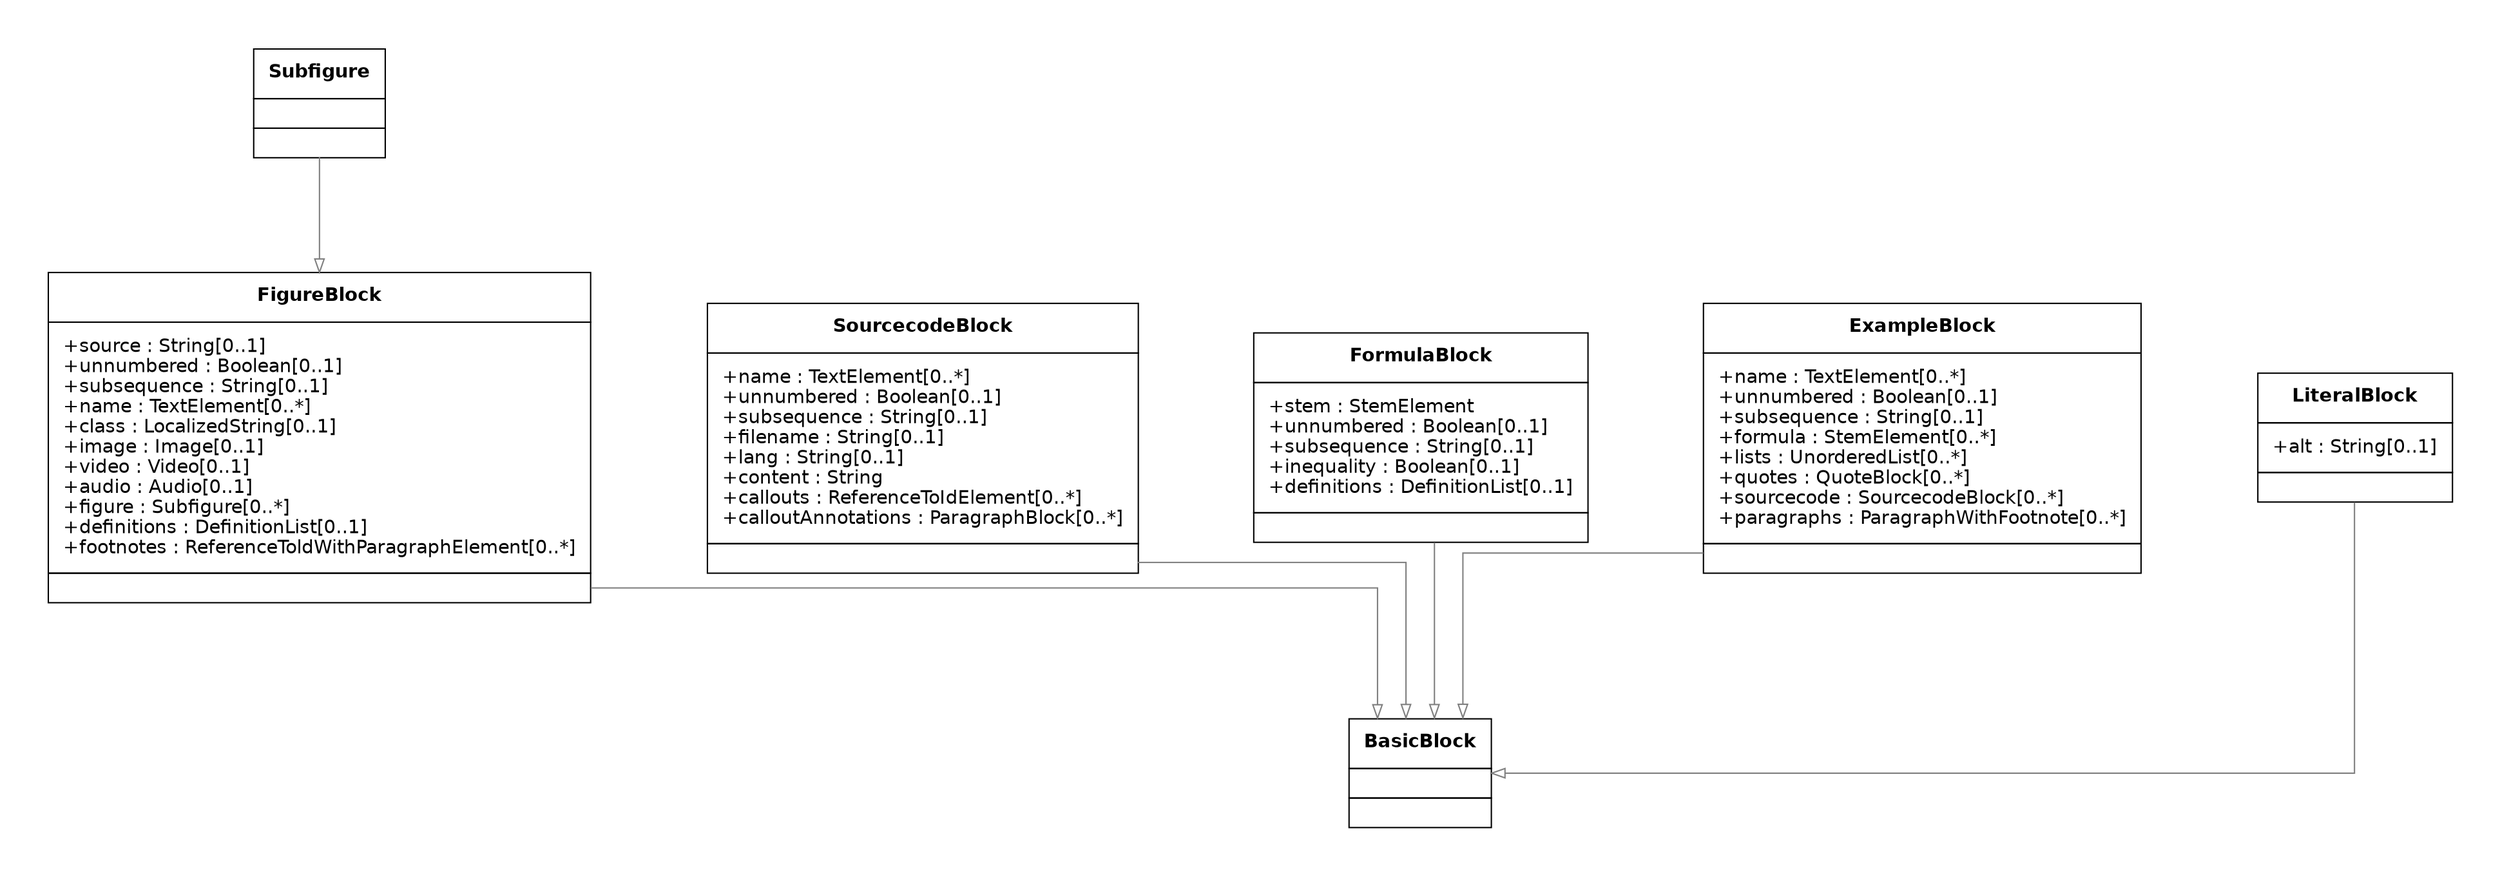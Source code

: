 digraph G {
  graph [splines="ortho" pad=0.5 ranksep="1.2.equally" nodesep="1.2.equally"]
  edge [color="gray50"]
  node [shape="box" fontname="Helvetica-bold"]

  BasicBlock [
    shape="plain"
    fontname="Helvetica"
    label=<<TABLE BORDER="0" CELLBORDER="1" CELLSPACING="0" CELLPADDING="10">
    <TR>
    <TD><TABLE BORDER="0" CELLPADDING="0" CELLSPACING="0">
    <TR><TD ALIGN="CENTER"><B>BasicBlock</B></TD></TR>
  </TABLE>
  </TD>
  </TR>
  
  <TR>
    <TD><TABLE BORDER="0" CELLPADDING="0" CELLSPACING="0">
    <TR><TD ALIGN="LEFT"></TD></TR>
  </TABLE></TD>
  </TR>
  
  <TR>
    <TD><TABLE BORDER="0" CELLPADDING="0" CELLSPACING="0">
    <TR><TD ALIGN="LEFT"></TD></TR>
  </TABLE></TD>
  </TR>
  
  </TABLE>>]
  
  FigureBlock [
    shape="plain"
    fontname="Helvetica"
    label=<<TABLE BORDER="0" CELLBORDER="1" CELLSPACING="0" CELLPADDING="10">
    <TR>
    <TD><TABLE BORDER="0" CELLPADDING="0" CELLSPACING="0">
    <TR><TD ALIGN="CENTER"><B>FigureBlock</B></TD></TR>
  </TABLE>
  </TD>
  </TR>
  
  <TR>
    <TD><TABLE BORDER="0" CELLPADDING="0" CELLSPACING="0">
              <TR><TD ALIGN="LEFT">+source : String&#91;0..1&#93;</TD></TR>
            <TR><TD ALIGN="LEFT">+unnumbered : Boolean&#91;0..1&#93;</TD></TR>
            <TR><TD ALIGN="LEFT">+subsequence : String&#91;0..1&#93;</TD></TR>
            <TR><TD ALIGN="LEFT">+name : TextElement&#91;0..*&#93;</TD></TR>
            <TR><TD ALIGN="LEFT">+class : LocalizedString&#91;0..1&#93;</TD></TR>
            <TR><TD ALIGN="LEFT">+image : Image&#91;0..1&#93;</TD></TR>
            <TR><TD ALIGN="LEFT">+video : Video&#91;0..1&#93;</TD></TR>
            <TR><TD ALIGN="LEFT">+audio : Audio&#91;0..1&#93;</TD></TR>
            <TR><TD ALIGN="LEFT">+figure : Subfigure&#91;0..*&#93;</TD></TR>
            <TR><TD ALIGN="LEFT">+definitions : DefinitionList&#91;0..1&#93;</TD></TR>
            <TR><TD ALIGN="LEFT">+footnotes : ReferenceToldWithParagraphElement&#91;0..*&#93;</TD></TR>
  </TABLE>
        </TD>
  </TR>
  
  <TR>
    <TD><TABLE BORDER="0" CELLPADDING="0" CELLSPACING="0">
    <TR><TD ALIGN="LEFT"></TD></TR>
  </TABLE></TD>
  </TR>
  
  </TABLE>>]
  
  Subfigure [
    shape="plain"
    fontname="Helvetica"
    label=<<TABLE BORDER="0" CELLBORDER="1" CELLSPACING="0" CELLPADDING="10">
    <TR>
    <TD><TABLE BORDER="0" CELLPADDING="0" CELLSPACING="0">
    <TR><TD ALIGN="CENTER"><B>Subfigure</B></TD></TR>
  </TABLE>
  </TD>
  </TR>
  
  <TR>
    <TD><TABLE BORDER="0" CELLPADDING="0" CELLSPACING="0">
    <TR><TD ALIGN="LEFT"></TD></TR>
  </TABLE></TD>
  </TR>
  
  <TR>
    <TD><TABLE BORDER="0" CELLPADDING="0" CELLSPACING="0">
    <TR><TD ALIGN="LEFT"></TD></TR>
  </TABLE></TD>
  </TR>
  
  </TABLE>>]
  
  SourcecodeBlock [
    shape="plain"
    fontname="Helvetica"
    label=<<TABLE BORDER="0" CELLBORDER="1" CELLSPACING="0" CELLPADDING="10">
    <TR>
    <TD><TABLE BORDER="0" CELLPADDING="0" CELLSPACING="0">
    <TR><TD ALIGN="CENTER"><B>SourcecodeBlock</B></TD></TR>
  </TABLE>
  </TD>
  </TR>
  
  <TR>
    <TD><TABLE BORDER="0" CELLPADDING="0" CELLSPACING="0">
              <TR><TD ALIGN="LEFT">+name : TextElement&#91;0..*&#93;</TD></TR>
            <TR><TD ALIGN="LEFT">+unnumbered : Boolean&#91;0..1&#93;</TD></TR>
            <TR><TD ALIGN="LEFT">+subsequence : String&#91;0..1&#93;</TD></TR>
            <TR><TD ALIGN="LEFT">+filename : String&#91;0..1&#93;</TD></TR>
            <TR><TD ALIGN="LEFT">+lang : String&#91;0..1&#93;</TD></TR>
            <TR><TD ALIGN="LEFT">+content : String</TD></TR>
            <TR><TD ALIGN="LEFT">+callouts : ReferenceToIdElement&#91;0..*&#93;</TD></TR>
            <TR><TD ALIGN="LEFT">+calloutAnnotations : ParagraphBlock&#91;0..*&#93;</TD></TR>
  </TABLE>
        </TD>
  </TR>
  
  <TR>
    <TD><TABLE BORDER="0" CELLPADDING="0" CELLSPACING="0">
    <TR><TD ALIGN="LEFT"></TD></TR>
  </TABLE></TD>
  </TR>
  
  </TABLE>>]
  
  FormulaBlock [
    shape="plain"
    fontname="Helvetica"
    label=<<TABLE BORDER="0" CELLBORDER="1" CELLSPACING="0" CELLPADDING="10">
    <TR>
    <TD><TABLE BORDER="0" CELLPADDING="0" CELLSPACING="0">
    <TR><TD ALIGN="CENTER"><B>FormulaBlock</B></TD></TR>
  </TABLE>
  </TD>
  </TR>
  
  <TR>
    <TD><TABLE BORDER="0" CELLPADDING="0" CELLSPACING="0">
              <TR><TD ALIGN="LEFT">+stem : StemElement</TD></TR>
            <TR><TD ALIGN="LEFT">+unnumbered : Boolean&#91;0..1&#93;</TD></TR>
            <TR><TD ALIGN="LEFT">+subsequence : String&#91;0..1&#93;</TD></TR>
            <TR><TD ALIGN="LEFT">+inequality : Boolean&#91;0..1&#93;</TD></TR>
            <TR><TD ALIGN="LEFT">+definitions : DefinitionList&#91;0..1&#93;</TD></TR>
  </TABLE>
        </TD>
  </TR>
  
  <TR>
    <TD><TABLE BORDER="0" CELLPADDING="0" CELLSPACING="0">
    <TR><TD ALIGN="LEFT"></TD></TR>
  </TABLE></TD>
  </TR>
  
  </TABLE>>]
  
  ExampleBlock [
    shape="plain"
    fontname="Helvetica"
    label=<<TABLE BORDER="0" CELLBORDER="1" CELLSPACING="0" CELLPADDING="10">
    <TR>
    <TD><TABLE BORDER="0" CELLPADDING="0" CELLSPACING="0">
    <TR><TD ALIGN="CENTER"><B>ExampleBlock</B></TD></TR>
  </TABLE>
  </TD>
  </TR>
  
  <TR>
    <TD><TABLE BORDER="0" CELLPADDING="0" CELLSPACING="0">
              <TR><TD ALIGN="LEFT">+name : TextElement&#91;0..*&#93;</TD></TR>
            <TR><TD ALIGN="LEFT">+unnumbered : Boolean&#91;0..1&#93;</TD></TR>
            <TR><TD ALIGN="LEFT">+subsequence : String&#91;0..1&#93;</TD></TR>
            <TR><TD ALIGN="LEFT">+formula : StemElement&#91;0..*&#93;</TD></TR>
            <TR><TD ALIGN="LEFT">+lists : UnorderedList&#91;0..*&#93;</TD></TR>
            <TR><TD ALIGN="LEFT">+quotes : QuoteBlock&#91;0..*&#93;</TD></TR>
            <TR><TD ALIGN="LEFT">+sourcecode : SourcecodeBlock&#91;0..*&#93;</TD></TR>
            <TR><TD ALIGN="LEFT">+paragraphs : ParagraphWithFootnote&#91;0..*&#93;</TD></TR>
  </TABLE>
        </TD>
  </TR>
  
  <TR>
    <TD><TABLE BORDER="0" CELLPADDING="0" CELLSPACING="0">
    <TR><TD ALIGN="LEFT"></TD></TR>
  </TABLE></TD>
  </TR>
  
  </TABLE>>]
  
  LiteralBlock [
    shape="plain"
    fontname="Helvetica"
    label=<<TABLE BORDER="0" CELLBORDER="1" CELLSPACING="0" CELLPADDING="10">
    <TR>
    <TD><TABLE BORDER="0" CELLPADDING="0" CELLSPACING="0">
    <TR><TD ALIGN="CENTER"><B>LiteralBlock</B></TD></TR>
  </TABLE>
  </TD>
  </TR>
  
  <TR>
    <TD><TABLE BORDER="0" CELLPADDING="0" CELLSPACING="0">
              <TR><TD ALIGN="LEFT">+alt : String&#91;0..1&#93;</TD></TR>
  </TABLE>
        </TD>
  </TR>
  
  <TR>
    <TD><TABLE BORDER="0" CELLPADDING="0" CELLSPACING="0">
    <TR><TD ALIGN="LEFT"></TD></TR>
  </TABLE></TD>
  </TR>
  
  </TABLE>>]

  FigureBlock -> BasicBlock [dir="direct" arrowtail="onormal" arrowhead="onormal"]
  LiteralBlock -> BasicBlock [dir="direct" arrowtail="onormal" arrowhead="onormal"]
  SourcecodeBlock -> BasicBlock [dir="direct" arrowtail="onormal" arrowhead="onormal"]
  FormulaBlock -> BasicBlock [dir="direct" arrowtail="onormal" arrowhead="onormal"]
  ExampleBlock -> BasicBlock [dir="direct" arrowtail="onormal" arrowhead="onormal"]
  Subfigure -> FigureBlock [dir="direct" arrowtail="onormal" arrowhead="onormal"]
}
